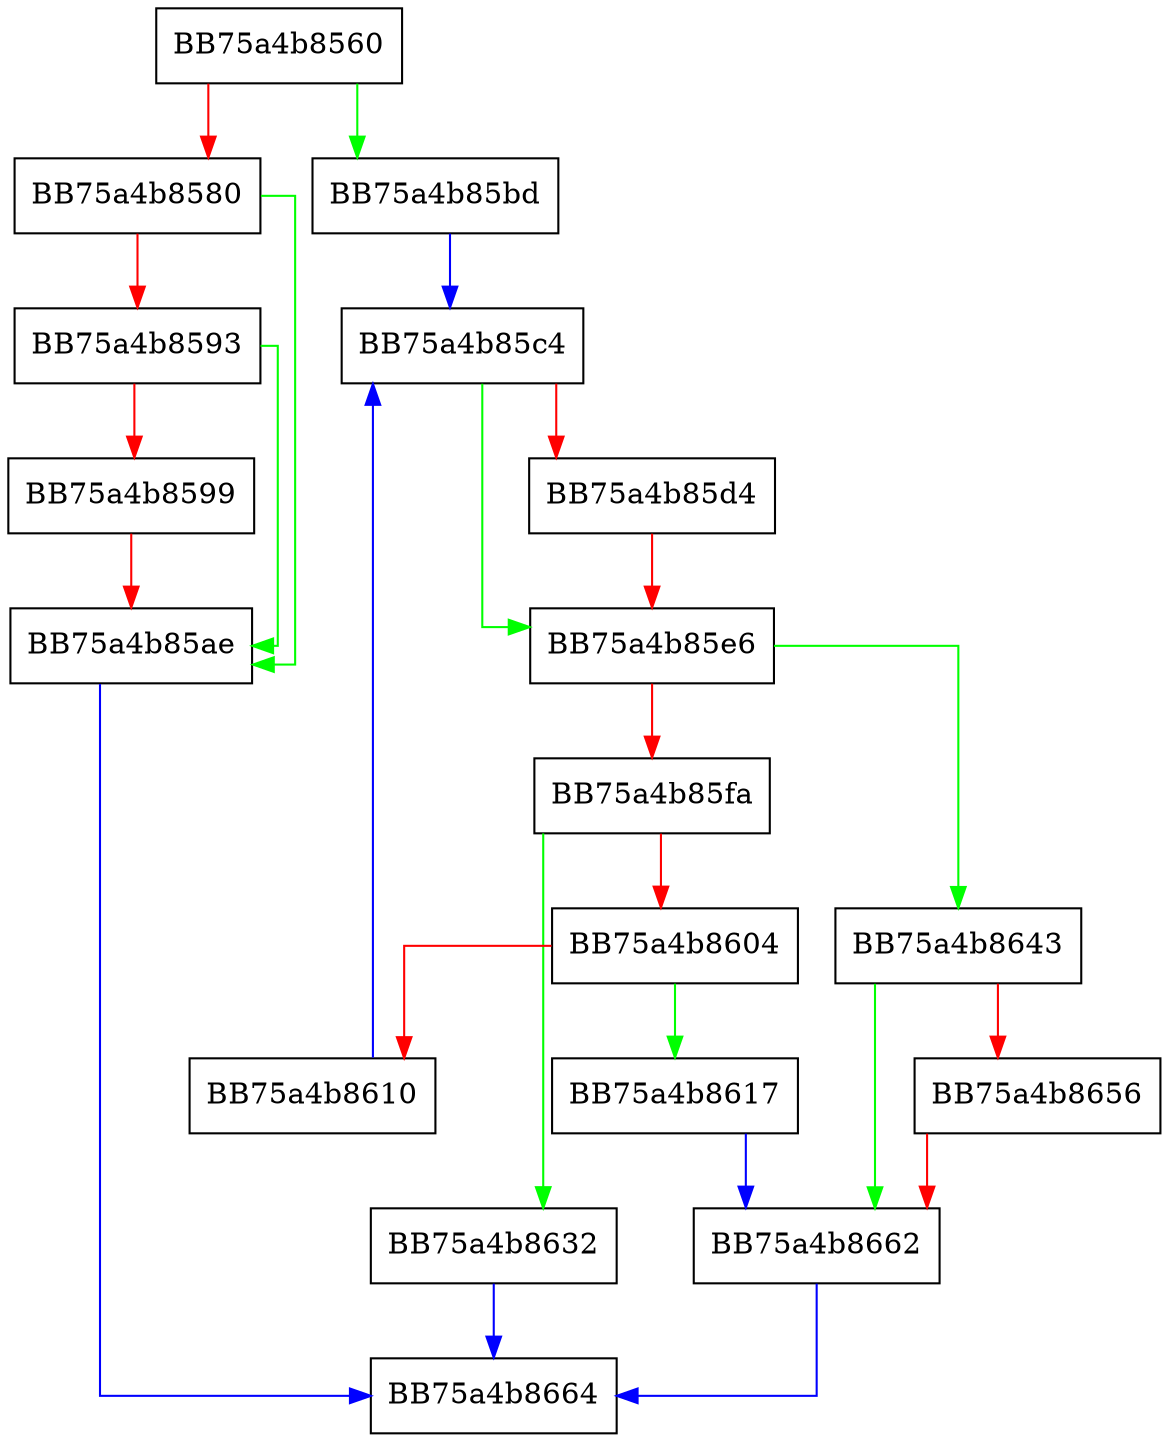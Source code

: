 digraph GetNext {
  node [shape="box"];
  graph [splines=ortho];
  BB75a4b8560 -> BB75a4b85bd [color="green"];
  BB75a4b8560 -> BB75a4b8580 [color="red"];
  BB75a4b8580 -> BB75a4b85ae [color="green"];
  BB75a4b8580 -> BB75a4b8593 [color="red"];
  BB75a4b8593 -> BB75a4b85ae [color="green"];
  BB75a4b8593 -> BB75a4b8599 [color="red"];
  BB75a4b8599 -> BB75a4b85ae [color="red"];
  BB75a4b85ae -> BB75a4b8664 [color="blue"];
  BB75a4b85bd -> BB75a4b85c4 [color="blue"];
  BB75a4b85c4 -> BB75a4b85e6 [color="green"];
  BB75a4b85c4 -> BB75a4b85d4 [color="red"];
  BB75a4b85d4 -> BB75a4b85e6 [color="red"];
  BB75a4b85e6 -> BB75a4b8643 [color="green"];
  BB75a4b85e6 -> BB75a4b85fa [color="red"];
  BB75a4b85fa -> BB75a4b8632 [color="green"];
  BB75a4b85fa -> BB75a4b8604 [color="red"];
  BB75a4b8604 -> BB75a4b8617 [color="green"];
  BB75a4b8604 -> BB75a4b8610 [color="red"];
  BB75a4b8610 -> BB75a4b85c4 [color="blue"];
  BB75a4b8617 -> BB75a4b8662 [color="blue"];
  BB75a4b8632 -> BB75a4b8664 [color="blue"];
  BB75a4b8643 -> BB75a4b8662 [color="green"];
  BB75a4b8643 -> BB75a4b8656 [color="red"];
  BB75a4b8656 -> BB75a4b8662 [color="red"];
  BB75a4b8662 -> BB75a4b8664 [color="blue"];
}